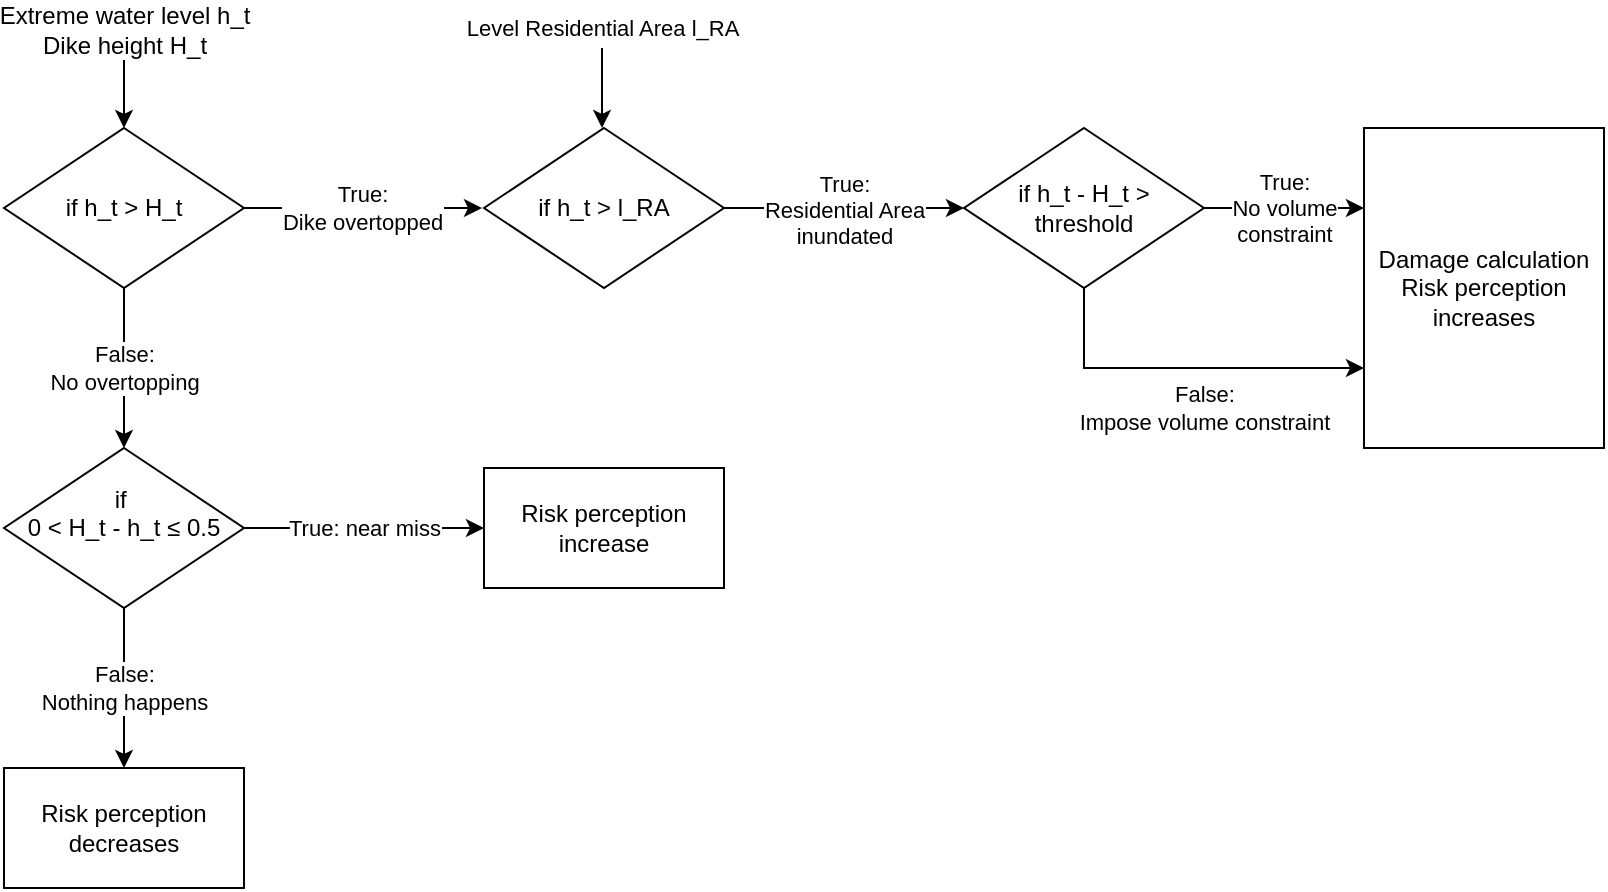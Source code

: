 <mxGraphModel dx="1381" dy="781" grid="1" gridSize="10" guides="1" tooltips="1" connect="1" arrows="1" fold="1" page="1" pageScale="1" pageWidth="827" pageHeight="1169" background="#ffffff"><root><mxCell id="0"/><mxCell id="1" parent="0"/><mxCell id="8" value="&lt;div&gt;True:&lt;/div&gt;Dike overtopped" style="edgeStyle=orthogonalEdgeStyle;rounded=0;html=1;exitX=1;exitY=0.5;entryX=0;entryY=0.5;jettySize=auto;orthogonalLoop=1;" parent="1" edge="1"><mxGeometry relative="1" as="geometry"><mxPoint x="129" y="160" as="sourcePoint"/><mxPoint x="249" y="160" as="targetPoint"/></mxGeometry></mxCell><mxCell id="12" value="&lt;div&gt;False:&lt;/div&gt;No overtopping" style="edgeStyle=orthogonalEdgeStyle;rounded=0;html=1;exitX=0.5;exitY=1;entryX=0.5;entryY=0;jettySize=auto;orthogonalLoop=1;" parent="1" source="2" target="11" edge="1"><mxGeometry relative="1" as="geometry"/></mxCell><mxCell id="2" value="if h_t &amp;gt; H_t" style="rhombus;whiteSpace=wrap;html=1;" parent="1" vertex="1"><mxGeometry x="10" y="120" width="120" height="80" as="geometry"/></mxCell><mxCell id="9" value="&lt;div&gt;True:&lt;/div&gt;Residential Area&lt;div&gt;inundated&lt;/div&gt;" style="edgeStyle=orthogonalEdgeStyle;rounded=0;html=1;exitX=1;exitY=0.5;jettySize=auto;orthogonalLoop=1;" parent="1" source="7" edge="1"><mxGeometry relative="1" as="geometry"><mxPoint x="490" y="160" as="targetPoint"/></mxGeometry></mxCell><mxCell id="7" value="if h_t &amp;gt; l_RA" style="rhombus;whiteSpace=wrap;html=1;" parent="1" vertex="1"><mxGeometry x="250" y="120" width="120" height="80" as="geometry"/></mxCell><mxCell id="10" value="Damage calculation&lt;div&gt;Risk perception&lt;/div&gt;&lt;div&gt;increases&lt;/div&gt;" style="rounded=0;whiteSpace=wrap;html=1;" parent="1" vertex="1"><mxGeometry x="690" y="120" width="120" height="160" as="geometry"/></mxCell><mxCell id="16" value="True: near miss" style="edgeStyle=orthogonalEdgeStyle;rounded=0;html=1;exitX=1;exitY=0.5;entryX=0;entryY=0.5;jettySize=auto;orthogonalLoop=1;" parent="1" source="11" target="15" edge="1"><mxGeometry relative="1" as="geometry"/></mxCell><mxCell id="18" value="&lt;div&gt;False:&lt;/div&gt;Nothing happens" style="edgeStyle=orthogonalEdgeStyle;rounded=0;html=1;exitX=0.5;exitY=1;entryX=0.5;entryY=0;jettySize=auto;orthogonalLoop=1;" parent="1" source="11" target="17" edge="1"><mxGeometry relative="1" as="geometry"/></mxCell><mxCell id="11" value="if&amp;nbsp;&lt;div&gt;0 &amp;lt; H_t - h_t&amp;nbsp;≤ 0.5&lt;/div&gt;&lt;div&gt;&lt;br&gt;&lt;/div&gt;" style="rhombus;whiteSpace=wrap;html=1;" parent="1" vertex="1"><mxGeometry x="10" y="280" width="120" height="80" as="geometry"/></mxCell><mxCell id="15" value="&lt;div&gt;Risk perception&lt;/div&gt;&lt;div&gt;increase&lt;/div&gt;" style="rounded=0;whiteSpace=wrap;html=1;" parent="1" vertex="1"><mxGeometry x="250" y="290" width="120" height="60" as="geometry"/></mxCell><mxCell id="17" value="&lt;div&gt;Risk perception&lt;/div&gt;&lt;div&gt;decreases&lt;/div&gt;" style="rounded=0;whiteSpace=wrap;html=1;" parent="1" vertex="1"><mxGeometry x="10" y="440" width="120" height="60" as="geometry"/></mxCell><mxCell id="19" value="" style="endArrow=classic;html=1;entryX=0.5;entryY=0;" parent="1" target="2" edge="1"><mxGeometry width="50" height="50" relative="1" as="geometry"><mxPoint x="70" y="80" as="sourcePoint"/><mxPoint x="60" y="520" as="targetPoint"/></mxGeometry></mxCell><mxCell id="20" value="Extreme water level h_t&lt;div&gt;Dike height H_t&lt;/div&gt;" style="text;html=1;resizable=0;points=[];align=center;verticalAlign=middle;labelBackgroundColor=#ffffff;" parent="19" vertex="1" connectable="0"><mxGeometry x="-0.48" y="2" relative="1" as="geometry"><mxPoint x="-2" y="-20" as="offset"/></mxGeometry></mxCell><mxCell id="22" value="Level Residential Area l_RA" style="endArrow=classic;html=1;entryX=0.5;entryY=0;" parent="1" edge="1"><mxGeometry x="-1" y="-10" width="50" height="50" relative="1" as="geometry"><mxPoint x="309" y="80" as="sourcePoint"/><mxPoint x="309" y="120" as="targetPoint"/><mxPoint x="10" y="-10" as="offset"/></mxGeometry></mxCell><mxCell id="25" value="True:&lt;div&gt;No volume&lt;br&gt;constraint&lt;/div&gt;" style="edgeStyle=orthogonalEdgeStyle;rounded=0;html=1;exitX=1;exitY=0.5;entryX=0;entryY=0.25;jettySize=auto;orthogonalLoop=1;" edge="1" parent="1" source="23" target="10"><mxGeometry relative="1" as="geometry"/></mxCell><mxCell id="26" value="False:&lt;div&gt;Impose volume constraint&lt;/div&gt;" style="edgeStyle=orthogonalEdgeStyle;rounded=0;html=1;exitX=0.5;exitY=1;entryX=0;entryY=0.75;jettySize=auto;orthogonalLoop=1;" edge="1" parent="1" source="23" target="10"><mxGeometry x="0.111" y="-20" relative="1" as="geometry"><mxPoint as="offset"/></mxGeometry></mxCell><mxCell id="23" value="if h_t - H_t &amp;gt; threshold" style="rhombus;whiteSpace=wrap;html=1;" vertex="1" parent="1"><mxGeometry x="490" y="120" width="120" height="80" as="geometry"/></mxCell></root></mxGraphModel>